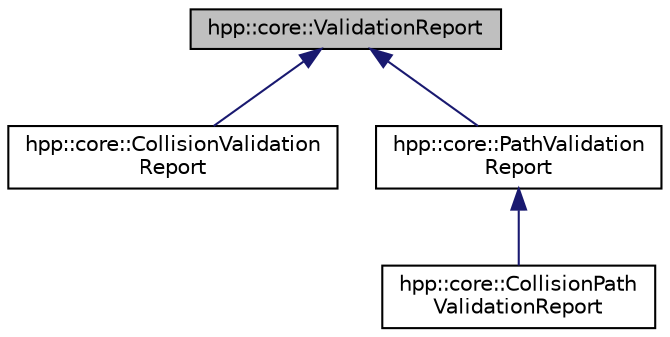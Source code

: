 digraph "hpp::core::ValidationReport"
{
  edge [fontname="Helvetica",fontsize="10",labelfontname="Helvetica",labelfontsize="10"];
  node [fontname="Helvetica",fontsize="10",shape=record];
  Node1 [label="hpp::core::ValidationReport",height=0.2,width=0.4,color="black", fillcolor="grey75", style="filled" fontcolor="black"];
  Node1 -> Node2 [dir="back",color="midnightblue",fontsize="10",style="solid",fontname="Helvetica"];
  Node2 [label="hpp::core::CollisionValidation\lReport",height=0.2,width=0.4,color="black", fillcolor="white", style="filled",URL="$a00005.html",tooltip="Validate a configuration with respect to collision. "];
  Node1 -> Node3 [dir="back",color="midnightblue",fontsize="10",style="solid",fontname="Helvetica"];
  Node3 [label="hpp::core::PathValidation\lReport",height=0.2,width=0.4,color="black", fillcolor="white", style="filled",URL="$a00041.html",tooltip="Abstraction of path validation report. "];
  Node3 -> Node4 [dir="back",color="midnightblue",fontsize="10",style="solid",fontname="Helvetica"];
  Node4 [label="hpp::core::CollisionPath\lValidationReport",height=0.2,width=0.4,color="black", fillcolor="white", style="filled",URL="$a00003.html",tooltip="Path validation report used for standard collision checking. "];
}
